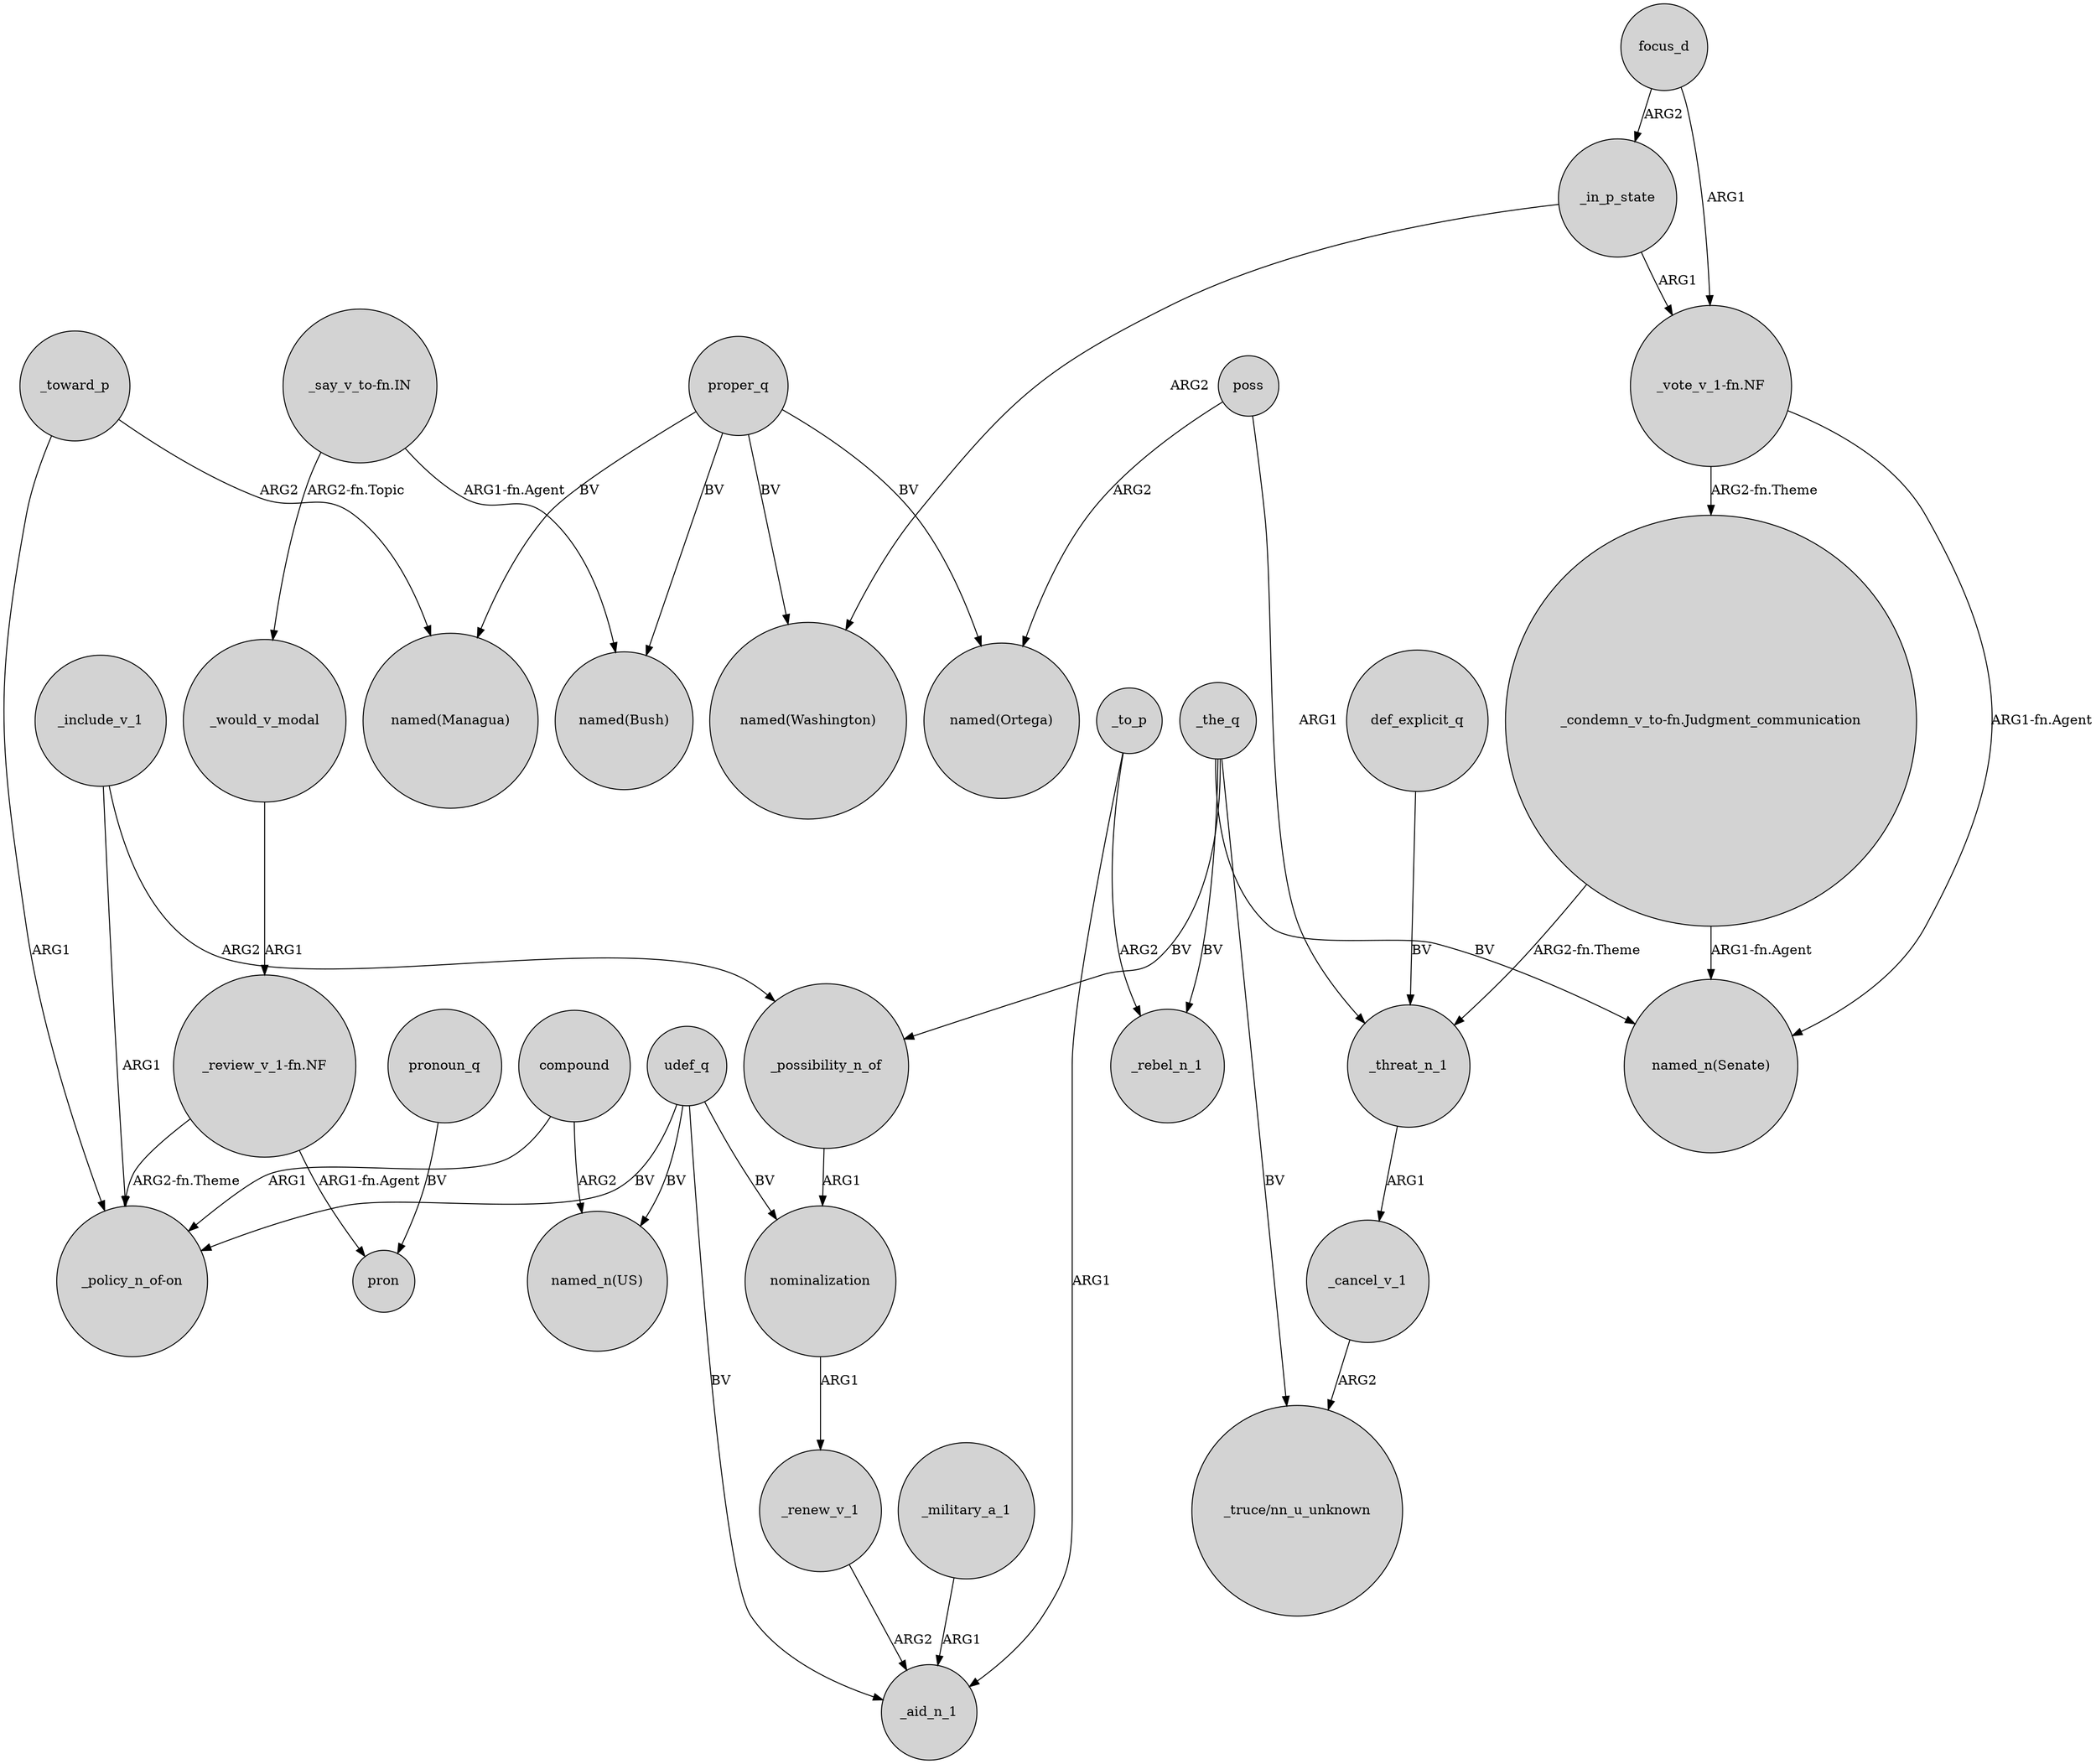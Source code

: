 digraph {
	node [shape=circle style=filled]
	"_say_v_to-fn.IN" -> _would_v_modal [label="ARG2-fn.Topic"]
	_threat_n_1 -> _cancel_v_1 [label=ARG1]
	udef_q -> "named_n(US)" [label=BV]
	_military_a_1 -> _aid_n_1 [label=ARG1]
	"_condemn_v_to-fn.Judgment_communication" -> "named_n(Senate)" [label="ARG1-fn.Agent"]
	"_vote_v_1-fn.NF" -> "named_n(Senate)" [label="ARG1-fn.Agent"]
	def_explicit_q -> _threat_n_1 [label=BV]
	proper_q -> "named(Ortega)" [label=BV]
	focus_d -> _in_p_state [label=ARG2]
	_in_p_state -> "_vote_v_1-fn.NF" [label=ARG1]
	proper_q -> "named(Managua)" [label=BV]
	_include_v_1 -> "_policy_n_of-on" [label=ARG1]
	udef_q -> "_policy_n_of-on" [label=BV]
	compound -> "named_n(US)" [label=ARG2]
	"_condemn_v_to-fn.Judgment_communication" -> _threat_n_1 [label="ARG2-fn.Theme"]
	_toward_p -> "named(Managua)" [label=ARG2]
	proper_q -> "named(Washington)" [label=BV]
	_include_v_1 -> _possibility_n_of [label=ARG2]
	"_vote_v_1-fn.NF" -> "_condemn_v_to-fn.Judgment_communication" [label="ARG2-fn.Theme"]
	_in_p_state -> "named(Washington)" [label=ARG2]
	pronoun_q -> pron [label=BV]
	"_review_v_1-fn.NF" -> "_policy_n_of-on" [label="ARG2-fn.Theme"]
	_the_q -> _possibility_n_of [label=BV]
	_to_p -> _rebel_n_1 [label=ARG2]
	_the_q -> "named_n(Senate)" [label=BV]
	compound -> "_policy_n_of-on" [label=ARG1]
	focus_d -> "_vote_v_1-fn.NF" [label=ARG1]
	proper_q -> "named(Bush)" [label=BV]
	udef_q -> nominalization [label=BV]
	_cancel_v_1 -> "_truce/nn_u_unknown" [label=ARG2]
	_the_q -> "_truce/nn_u_unknown" [label=BV]
	_possibility_n_of -> nominalization [label=ARG1]
	poss -> _threat_n_1 [label=ARG1]
	poss -> "named(Ortega)" [label=ARG2]
	_toward_p -> "_policy_n_of-on" [label=ARG1]
	"_review_v_1-fn.NF" -> pron [label="ARG1-fn.Agent"]
	udef_q -> _aid_n_1 [label=BV]
	_renew_v_1 -> _aid_n_1 [label=ARG2]
	"_say_v_to-fn.IN" -> "named(Bush)" [label="ARG1-fn.Agent"]
	nominalization -> _renew_v_1 [label=ARG1]
	_the_q -> _rebel_n_1 [label=BV]
	_to_p -> _aid_n_1 [label=ARG1]
	_would_v_modal -> "_review_v_1-fn.NF" [label=ARG1]
}
